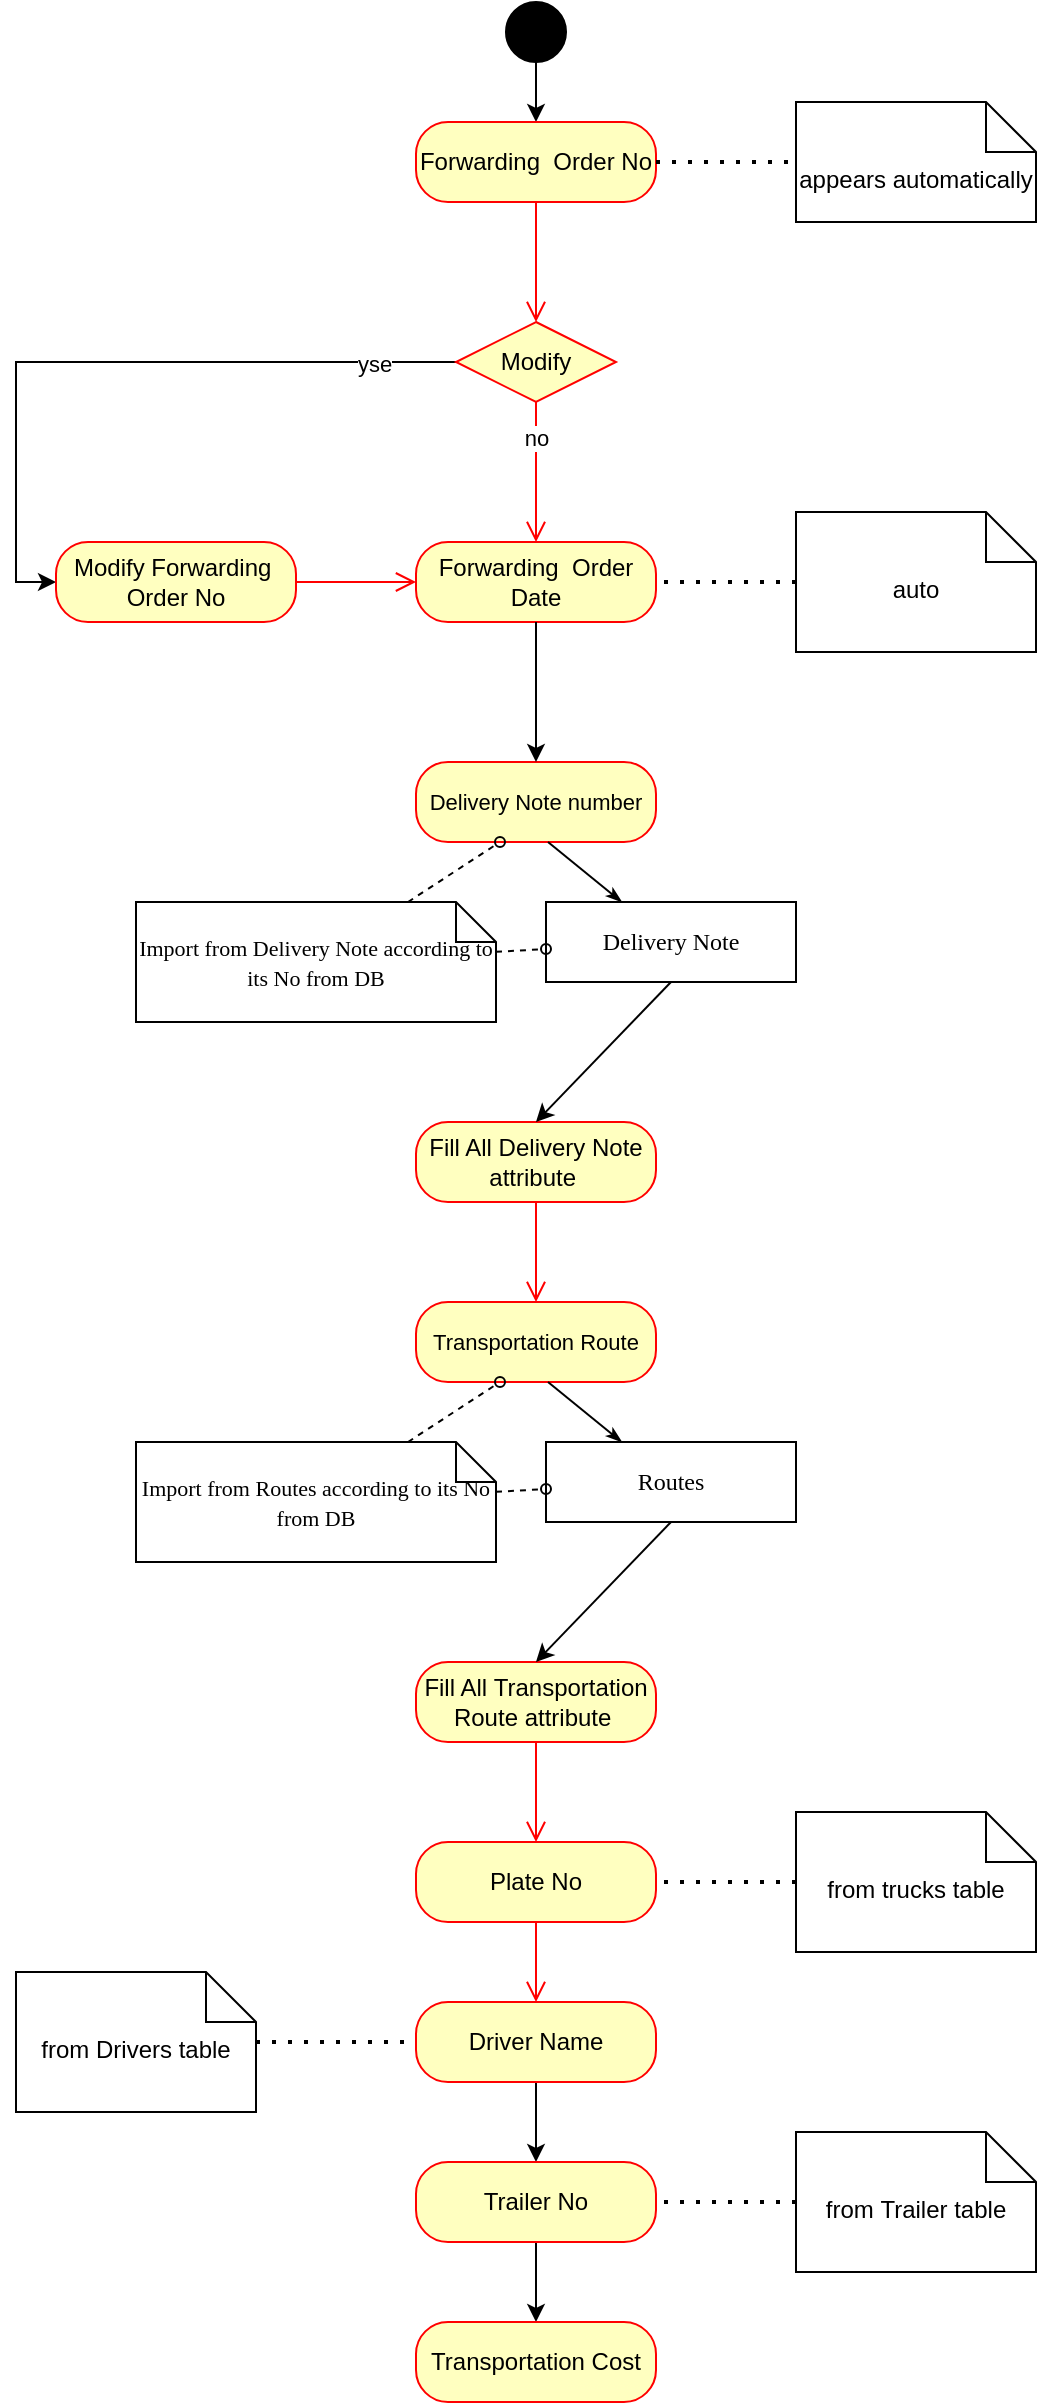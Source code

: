 <mxfile version="21.6.5" type="github">
  <diagram name="Page-1" id="gfGlwEMGmDlHoKh-awRl">
    <mxGraphModel dx="1259" dy="666" grid="1" gridSize="10" guides="1" tooltips="1" connect="1" arrows="1" fold="1" page="1" pageScale="1" pageWidth="850" pageHeight="1100" math="0" shadow="0">
      <root>
        <mxCell id="0" />
        <mxCell id="1" parent="0" />
        <mxCell id="BUs_5w1TpyVjr6DcVBMl-1" value="" style="edgeStyle=orthogonalEdgeStyle;rounded=0;orthogonalLoop=1;jettySize=auto;html=1;" edge="1" parent="1" source="BUs_5w1TpyVjr6DcVBMl-2" target="BUs_5w1TpyVjr6DcVBMl-3">
          <mxGeometry relative="1" as="geometry" />
        </mxCell>
        <mxCell id="BUs_5w1TpyVjr6DcVBMl-2" value="" style="ellipse;fillColor=strokeColor;html=1;" vertex="1" parent="1">
          <mxGeometry x="405" y="20" width="30" height="30" as="geometry" />
        </mxCell>
        <mxCell id="BUs_5w1TpyVjr6DcVBMl-3" value="Forwarding&amp;nbsp; Order No" style="rounded=1;whiteSpace=wrap;html=1;arcSize=40;fontColor=#000000;fillColor=#ffffc0;strokeColor=#ff0000;" vertex="1" parent="1">
          <mxGeometry x="360" y="80" width="120" height="40" as="geometry" />
        </mxCell>
        <mxCell id="BUs_5w1TpyVjr6DcVBMl-4" value="" style="edgeStyle=orthogonalEdgeStyle;html=1;verticalAlign=bottom;endArrow=open;endSize=8;strokeColor=#ff0000;rounded=0;entryX=0.5;entryY=0;entryDx=0;entryDy=0;" edge="1" parent="1" source="BUs_5w1TpyVjr6DcVBMl-3" target="BUs_5w1TpyVjr6DcVBMl-10">
          <mxGeometry relative="1" as="geometry">
            <mxPoint x="425" y="180" as="targetPoint" />
          </mxGeometry>
        </mxCell>
        <mxCell id="BUs_5w1TpyVjr6DcVBMl-5" value="Forwarding&amp;nbsp; Order Date" style="rounded=1;whiteSpace=wrap;html=1;arcSize=40;fontColor=#000000;fillColor=#ffffc0;strokeColor=#ff0000;" vertex="1" parent="1">
          <mxGeometry x="360" y="290" width="120" height="40" as="geometry" />
        </mxCell>
        <mxCell id="BUs_5w1TpyVjr6DcVBMl-6" value="appears automatically" style="shape=note2;boundedLbl=1;whiteSpace=wrap;html=1;size=25;verticalAlign=top;align=center;" vertex="1" parent="1">
          <mxGeometry x="550" y="70" width="120" height="60" as="geometry" />
        </mxCell>
        <mxCell id="BUs_5w1TpyVjr6DcVBMl-7" value="" style="endArrow=none;dashed=1;html=1;dashPattern=1 3;strokeWidth=2;rounded=0;entryX=0;entryY=0.5;entryDx=0;entryDy=0;entryPerimeter=0;exitX=1;exitY=0.5;exitDx=0;exitDy=0;" edge="1" parent="1" source="BUs_5w1TpyVjr6DcVBMl-3" target="BUs_5w1TpyVjr6DcVBMl-6">
          <mxGeometry width="50" height="50" relative="1" as="geometry">
            <mxPoint x="500" y="250" as="sourcePoint" />
            <mxPoint x="550" y="200" as="targetPoint" />
          </mxGeometry>
        </mxCell>
        <mxCell id="BUs_5w1TpyVjr6DcVBMl-8" value="" style="edgeStyle=orthogonalEdgeStyle;rounded=0;orthogonalLoop=1;jettySize=auto;html=1;entryX=0;entryY=0.5;entryDx=0;entryDy=0;" edge="1" parent="1" source="BUs_5w1TpyVjr6DcVBMl-10" target="BUs_5w1TpyVjr6DcVBMl-13">
          <mxGeometry relative="1" as="geometry">
            <mxPoint x="260" y="250" as="targetPoint" />
          </mxGeometry>
        </mxCell>
        <mxCell id="BUs_5w1TpyVjr6DcVBMl-9" value="yse" style="edgeLabel;html=1;align=center;verticalAlign=middle;resizable=0;points=[];" vertex="1" connectable="0" parent="BUs_5w1TpyVjr6DcVBMl-8">
          <mxGeometry x="-0.763" y="1" relative="1" as="geometry">
            <mxPoint as="offset" />
          </mxGeometry>
        </mxCell>
        <mxCell id="BUs_5w1TpyVjr6DcVBMl-10" value="Modify" style="rhombus;whiteSpace=wrap;html=1;fontColor=#000000;fillColor=#ffffc0;strokeColor=#ff0000;" vertex="1" parent="1">
          <mxGeometry x="380" y="180" width="80" height="40" as="geometry" />
        </mxCell>
        <mxCell id="BUs_5w1TpyVjr6DcVBMl-11" value="" style="edgeStyle=orthogonalEdgeStyle;html=1;align=left;verticalAlign=bottom;endArrow=open;endSize=8;strokeColor=#ff0000;rounded=0;entryX=0.5;entryY=0;entryDx=0;entryDy=0;exitX=0.5;exitY=1;exitDx=0;exitDy=0;" edge="1" parent="1" source="BUs_5w1TpyVjr6DcVBMl-10" target="BUs_5w1TpyVjr6DcVBMl-5">
          <mxGeometry x="-1" relative="1" as="geometry">
            <mxPoint x="100" y="220" as="targetPoint" />
            <mxPoint x="380" y="230" as="sourcePoint" />
          </mxGeometry>
        </mxCell>
        <mxCell id="BUs_5w1TpyVjr6DcVBMl-12" value="no" style="edgeLabel;html=1;align=center;verticalAlign=middle;resizable=0;points=[];" vertex="1" connectable="0" parent="BUs_5w1TpyVjr6DcVBMl-11">
          <mxGeometry x="-0.498" relative="1" as="geometry">
            <mxPoint as="offset" />
          </mxGeometry>
        </mxCell>
        <mxCell id="BUs_5w1TpyVjr6DcVBMl-13" value="Modify Forwarding&amp;nbsp; Order No" style="rounded=1;whiteSpace=wrap;html=1;arcSize=40;fontColor=#000000;fillColor=#ffffc0;strokeColor=#ff0000;" vertex="1" parent="1">
          <mxGeometry x="180" y="290" width="120" height="40" as="geometry" />
        </mxCell>
        <mxCell id="BUs_5w1TpyVjr6DcVBMl-14" value="" style="edgeStyle=orthogonalEdgeStyle;html=1;verticalAlign=bottom;endArrow=open;endSize=8;strokeColor=#ff0000;rounded=0;entryX=0;entryY=0.5;entryDx=0;entryDy=0;" edge="1" parent="1" source="BUs_5w1TpyVjr6DcVBMl-13" target="BUs_5w1TpyVjr6DcVBMl-5">
          <mxGeometry relative="1" as="geometry">
            <mxPoint x="160" y="370" as="targetPoint" />
          </mxGeometry>
        </mxCell>
        <mxCell id="BUs_5w1TpyVjr6DcVBMl-15" value="auto" style="shape=note2;boundedLbl=1;whiteSpace=wrap;html=1;size=25;verticalAlign=top;align=center;" vertex="1" parent="1">
          <mxGeometry x="550" y="275" width="120" height="70" as="geometry" />
        </mxCell>
        <mxCell id="BUs_5w1TpyVjr6DcVBMl-16" value="" style="endArrow=none;dashed=1;html=1;dashPattern=1 3;strokeWidth=2;rounded=0;entryX=1;entryY=0.5;entryDx=0;entryDy=0;exitX=0;exitY=0.5;exitDx=0;exitDy=0;exitPerimeter=0;" edge="1" parent="1" source="BUs_5w1TpyVjr6DcVBMl-15" target="BUs_5w1TpyVjr6DcVBMl-5">
          <mxGeometry width="50" height="50" relative="1" as="geometry">
            <mxPoint x="400" y="340" as="sourcePoint" />
            <mxPoint x="450" y="290" as="targetPoint" />
          </mxGeometry>
        </mxCell>
        <mxCell id="BUs_5w1TpyVjr6DcVBMl-19" value="&lt;font style=&quot;font-size: 11px;&quot;&gt;Delivery Note number&lt;/font&gt;" style="rounded=1;whiteSpace=wrap;html=1;arcSize=40;fontColor=#000000;fillColor=#ffffc0;strokeColor=#ff0000;" vertex="1" parent="1">
          <mxGeometry x="360" y="400" width="120" height="40" as="geometry" />
        </mxCell>
        <mxCell id="BUs_5w1TpyVjr6DcVBMl-20" style="edgeStyle=none;rounded=0;html=1;labelBackgroundColor=none;startArrow=none;startFill=0;startSize=5;endArrow=classicThin;endFill=1;endSize=5;jettySize=auto;orthogonalLoop=1;strokeWidth=1;fontFamily=Verdana;fontSize=12" edge="1" parent="1" target="BUs_5w1TpyVjr6DcVBMl-21">
          <mxGeometry relative="1" as="geometry">
            <mxPoint x="426" y="440" as="sourcePoint" />
          </mxGeometry>
        </mxCell>
        <mxCell id="BUs_5w1TpyVjr6DcVBMl-21" value="Delivery Note" style="rounded=0;whiteSpace=wrap;html=1;shadow=0;comic=0;labelBackgroundColor=none;strokeWidth=1;fontFamily=Verdana;fontSize=12;align=center;arcSize=50;" vertex="1" parent="1">
          <mxGeometry x="425" y="470" width="125" height="40" as="geometry" />
        </mxCell>
        <mxCell id="BUs_5w1TpyVjr6DcVBMl-22" style="edgeStyle=none;rounded=0;html=1;dashed=1;labelBackgroundColor=none;startArrow=none;startFill=0;startSize=5;endArrow=oval;endFill=0;endSize=5;jettySize=auto;orthogonalLoop=1;strokeWidth=1;fontFamily=Verdana;fontSize=12" edge="1" parent="1" source="BUs_5w1TpyVjr6DcVBMl-24">
          <mxGeometry relative="1" as="geometry">
            <mxPoint x="402" y="440" as="targetPoint" />
          </mxGeometry>
        </mxCell>
        <mxCell id="BUs_5w1TpyVjr6DcVBMl-23" style="edgeStyle=none;rounded=0;html=1;dashed=1;labelBackgroundColor=none;startArrow=none;startFill=0;startSize=5;endArrow=oval;endFill=0;endSize=5;jettySize=auto;orthogonalLoop=1;strokeWidth=1;fontFamily=Verdana;fontSize=12" edge="1" parent="1" source="BUs_5w1TpyVjr6DcVBMl-24" target="BUs_5w1TpyVjr6DcVBMl-21">
          <mxGeometry relative="1" as="geometry" />
        </mxCell>
        <mxCell id="BUs_5w1TpyVjr6DcVBMl-24" value="&lt;font style=&quot;font-size: 11px;&quot;&gt;Import from Delivery Note according to its No from DB&lt;/font&gt;" style="shape=note;whiteSpace=wrap;html=1;rounded=0;shadow=0;comic=0;labelBackgroundColor=none;strokeWidth=1;fontFamily=Verdana;fontSize=12;align=center;size=20;" vertex="1" parent="1">
          <mxGeometry x="220" y="470" width="180" height="60" as="geometry" />
        </mxCell>
        <mxCell id="BUs_5w1TpyVjr6DcVBMl-25" value="" style="endArrow=classic;html=1;rounded=0;exitX=0.5;exitY=1;exitDx=0;exitDy=0;entryX=0.5;entryY=0;entryDx=0;entryDy=0;" edge="1" parent="1" source="BUs_5w1TpyVjr6DcVBMl-5" target="BUs_5w1TpyVjr6DcVBMl-19">
          <mxGeometry width="50" height="50" relative="1" as="geometry">
            <mxPoint x="400" y="420" as="sourcePoint" />
            <mxPoint x="450" y="370" as="targetPoint" />
          </mxGeometry>
        </mxCell>
        <mxCell id="BUs_5w1TpyVjr6DcVBMl-26" value="Fill All&amp;nbsp;Delivery Note attribute&amp;nbsp;" style="rounded=1;whiteSpace=wrap;html=1;arcSize=40;fontColor=#000000;fillColor=#ffffc0;strokeColor=#ff0000;" vertex="1" parent="1">
          <mxGeometry x="360" y="580" width="120" height="40" as="geometry" />
        </mxCell>
        <mxCell id="BUs_5w1TpyVjr6DcVBMl-27" value="" style="edgeStyle=orthogonalEdgeStyle;html=1;verticalAlign=bottom;endArrow=open;endSize=8;strokeColor=#ff0000;rounded=0;entryX=0.5;entryY=0;entryDx=0;entryDy=0;" edge="1" source="BUs_5w1TpyVjr6DcVBMl-26" parent="1" target="BUs_5w1TpyVjr6DcVBMl-29">
          <mxGeometry relative="1" as="geometry">
            <mxPoint x="420" y="680" as="targetPoint" />
          </mxGeometry>
        </mxCell>
        <mxCell id="BUs_5w1TpyVjr6DcVBMl-28" value="" style="endArrow=classic;html=1;rounded=0;exitX=0.5;exitY=1;exitDx=0;exitDy=0;entryX=0.5;entryY=0;entryDx=0;entryDy=0;" edge="1" parent="1" source="BUs_5w1TpyVjr6DcVBMl-21" target="BUs_5w1TpyVjr6DcVBMl-26">
          <mxGeometry width="50" height="50" relative="1" as="geometry">
            <mxPoint x="400" y="600" as="sourcePoint" />
            <mxPoint x="450" y="550" as="targetPoint" />
          </mxGeometry>
        </mxCell>
        <mxCell id="BUs_5w1TpyVjr6DcVBMl-29" value="&lt;font style=&quot;font-size: 11px;&quot;&gt;Transportation Route&lt;/font&gt;" style="rounded=1;whiteSpace=wrap;html=1;arcSize=40;fontColor=#000000;fillColor=#ffffc0;strokeColor=#ff0000;" vertex="1" parent="1">
          <mxGeometry x="360" y="670" width="120" height="40" as="geometry" />
        </mxCell>
        <mxCell id="BUs_5w1TpyVjr6DcVBMl-30" style="edgeStyle=none;rounded=0;html=1;labelBackgroundColor=none;startArrow=none;startFill=0;startSize=5;endArrow=classicThin;endFill=1;endSize=5;jettySize=auto;orthogonalLoop=1;strokeWidth=1;fontFamily=Verdana;fontSize=12" edge="1" parent="1" target="BUs_5w1TpyVjr6DcVBMl-31">
          <mxGeometry relative="1" as="geometry">
            <mxPoint x="426" y="710" as="sourcePoint" />
          </mxGeometry>
        </mxCell>
        <mxCell id="BUs_5w1TpyVjr6DcVBMl-31" value="Routes" style="rounded=0;whiteSpace=wrap;html=1;shadow=0;comic=0;labelBackgroundColor=none;strokeWidth=1;fontFamily=Verdana;fontSize=12;align=center;arcSize=50;" vertex="1" parent="1">
          <mxGeometry x="425" y="740" width="125" height="40" as="geometry" />
        </mxCell>
        <mxCell id="BUs_5w1TpyVjr6DcVBMl-32" style="edgeStyle=none;rounded=0;html=1;dashed=1;labelBackgroundColor=none;startArrow=none;startFill=0;startSize=5;endArrow=oval;endFill=0;endSize=5;jettySize=auto;orthogonalLoop=1;strokeWidth=1;fontFamily=Verdana;fontSize=12" edge="1" parent="1" source="BUs_5w1TpyVjr6DcVBMl-34">
          <mxGeometry relative="1" as="geometry">
            <mxPoint x="402" y="710" as="targetPoint" />
          </mxGeometry>
        </mxCell>
        <mxCell id="BUs_5w1TpyVjr6DcVBMl-33" style="edgeStyle=none;rounded=0;html=1;dashed=1;labelBackgroundColor=none;startArrow=none;startFill=0;startSize=5;endArrow=oval;endFill=0;endSize=5;jettySize=auto;orthogonalLoop=1;strokeWidth=1;fontFamily=Verdana;fontSize=12" edge="1" parent="1" source="BUs_5w1TpyVjr6DcVBMl-34" target="BUs_5w1TpyVjr6DcVBMl-31">
          <mxGeometry relative="1" as="geometry" />
        </mxCell>
        <mxCell id="BUs_5w1TpyVjr6DcVBMl-34" value="&lt;font style=&quot;font-size: 11px;&quot;&gt;Import from Routes according to its No from DB&lt;/font&gt;" style="shape=note;whiteSpace=wrap;html=1;rounded=0;shadow=0;comic=0;labelBackgroundColor=none;strokeWidth=1;fontFamily=Verdana;fontSize=12;align=center;size=20;" vertex="1" parent="1">
          <mxGeometry x="220" y="740" width="180" height="60" as="geometry" />
        </mxCell>
        <mxCell id="BUs_5w1TpyVjr6DcVBMl-36" value="Fill All&amp;nbsp;Transportation Route attribute&amp;nbsp;" style="rounded=1;whiteSpace=wrap;html=1;arcSize=40;fontColor=#000000;fillColor=#ffffc0;strokeColor=#ff0000;" vertex="1" parent="1">
          <mxGeometry x="360" y="850" width="120" height="40" as="geometry" />
        </mxCell>
        <mxCell id="BUs_5w1TpyVjr6DcVBMl-37" value="" style="edgeStyle=orthogonalEdgeStyle;html=1;verticalAlign=bottom;endArrow=open;endSize=8;strokeColor=#ff0000;rounded=0;entryX=0.5;entryY=0;entryDx=0;entryDy=0;" edge="1" parent="1" source="BUs_5w1TpyVjr6DcVBMl-36" target="BUs_5w1TpyVjr6DcVBMl-39">
          <mxGeometry relative="1" as="geometry">
            <mxPoint x="420" y="950" as="targetPoint" />
          </mxGeometry>
        </mxCell>
        <mxCell id="BUs_5w1TpyVjr6DcVBMl-38" value="" style="endArrow=classic;html=1;rounded=0;exitX=0.5;exitY=1;exitDx=0;exitDy=0;entryX=0.5;entryY=0;entryDx=0;entryDy=0;" edge="1" parent="1" source="BUs_5w1TpyVjr6DcVBMl-31" target="BUs_5w1TpyVjr6DcVBMl-36">
          <mxGeometry width="50" height="50" relative="1" as="geometry">
            <mxPoint x="400" y="870" as="sourcePoint" />
            <mxPoint x="450" y="820" as="targetPoint" />
          </mxGeometry>
        </mxCell>
        <mxCell id="BUs_5w1TpyVjr6DcVBMl-39" value="Plate No" style="rounded=1;whiteSpace=wrap;html=1;arcSize=40;fontColor=#000000;fillColor=#ffffc0;strokeColor=#ff0000;" vertex="1" parent="1">
          <mxGeometry x="360" y="940" width="120" height="40" as="geometry" />
        </mxCell>
        <mxCell id="BUs_5w1TpyVjr6DcVBMl-40" value="" style="edgeStyle=orthogonalEdgeStyle;html=1;verticalAlign=bottom;endArrow=open;endSize=8;strokeColor=#ff0000;rounded=0;" edge="1" source="BUs_5w1TpyVjr6DcVBMl-39" parent="1" target="BUs_5w1TpyVjr6DcVBMl-42">
          <mxGeometry relative="1" as="geometry">
            <mxPoint x="420" y="1080" as="targetPoint" />
          </mxGeometry>
        </mxCell>
        <mxCell id="BUs_5w1TpyVjr6DcVBMl-44" value="" style="edgeStyle=orthogonalEdgeStyle;rounded=0;orthogonalLoop=1;jettySize=auto;html=1;" edge="1" parent="1" source="BUs_5w1TpyVjr6DcVBMl-42" target="BUs_5w1TpyVjr6DcVBMl-43">
          <mxGeometry relative="1" as="geometry" />
        </mxCell>
        <mxCell id="BUs_5w1TpyVjr6DcVBMl-42" value="Driver Name" style="rounded=1;whiteSpace=wrap;html=1;arcSize=40;fontColor=#000000;fillColor=#ffffc0;strokeColor=#ff0000;" vertex="1" parent="1">
          <mxGeometry x="360" y="1020" width="120" height="40" as="geometry" />
        </mxCell>
        <mxCell id="BUs_5w1TpyVjr6DcVBMl-46" value="" style="edgeStyle=orthogonalEdgeStyle;rounded=0;orthogonalLoop=1;jettySize=auto;html=1;" edge="1" parent="1" source="BUs_5w1TpyVjr6DcVBMl-43" target="BUs_5w1TpyVjr6DcVBMl-45">
          <mxGeometry relative="1" as="geometry" />
        </mxCell>
        <mxCell id="BUs_5w1TpyVjr6DcVBMl-43" value="Trailer No" style="rounded=1;whiteSpace=wrap;html=1;arcSize=40;fontColor=#000000;fillColor=#ffffc0;strokeColor=#ff0000;" vertex="1" parent="1">
          <mxGeometry x="360" y="1100" width="120" height="40" as="geometry" />
        </mxCell>
        <mxCell id="BUs_5w1TpyVjr6DcVBMl-45" value="Transportation Cost" style="rounded=1;whiteSpace=wrap;html=1;arcSize=40;fontColor=#000000;fillColor=#ffffc0;strokeColor=#ff0000;" vertex="1" parent="1">
          <mxGeometry x="360" y="1180" width="120" height="40" as="geometry" />
        </mxCell>
        <mxCell id="BUs_5w1TpyVjr6DcVBMl-47" value="from Drivers table" style="shape=note2;boundedLbl=1;whiteSpace=wrap;html=1;size=25;verticalAlign=top;align=center;" vertex="1" parent="1">
          <mxGeometry x="160" y="1005" width="120" height="70" as="geometry" />
        </mxCell>
        <mxCell id="BUs_5w1TpyVjr6DcVBMl-48" value="" style="endArrow=none;dashed=1;html=1;dashPattern=1 3;strokeWidth=2;rounded=0;entryX=0;entryY=0.5;entryDx=0;entryDy=0;exitX=1;exitY=0.5;exitDx=0;exitDy=0;exitPerimeter=0;" edge="1" parent="1" source="BUs_5w1TpyVjr6DcVBMl-47" target="BUs_5w1TpyVjr6DcVBMl-42">
          <mxGeometry width="50" height="50" relative="1" as="geometry">
            <mxPoint x="30" y="1070" as="sourcePoint" />
            <mxPoint x="110" y="1040" as="targetPoint" />
          </mxGeometry>
        </mxCell>
        <mxCell id="BUs_5w1TpyVjr6DcVBMl-49" value="from&amp;nbsp;Trailer table" style="shape=note2;boundedLbl=1;whiteSpace=wrap;html=1;size=25;verticalAlign=top;align=center;" vertex="1" parent="1">
          <mxGeometry x="550" y="1085" width="120" height="70" as="geometry" />
        </mxCell>
        <mxCell id="BUs_5w1TpyVjr6DcVBMl-50" value="" style="endArrow=none;dashed=1;html=1;dashPattern=1 3;strokeWidth=2;rounded=0;entryX=1;entryY=0.5;entryDx=0;entryDy=0;exitX=0;exitY=0.5;exitDx=0;exitDy=0;exitPerimeter=0;" edge="1" parent="1" source="BUs_5w1TpyVjr6DcVBMl-49">
          <mxGeometry width="50" height="50" relative="1" as="geometry">
            <mxPoint x="400" y="1150" as="sourcePoint" />
            <mxPoint x="480" y="1120" as="targetPoint" />
          </mxGeometry>
        </mxCell>
        <mxCell id="BUs_5w1TpyVjr6DcVBMl-51" value="from trucks table" style="shape=note2;boundedLbl=1;whiteSpace=wrap;html=1;size=25;verticalAlign=top;align=center;" vertex="1" parent="1">
          <mxGeometry x="550" y="925" width="120" height="70" as="geometry" />
        </mxCell>
        <mxCell id="BUs_5w1TpyVjr6DcVBMl-52" value="" style="endArrow=none;dashed=1;html=1;dashPattern=1 3;strokeWidth=2;rounded=0;entryX=1;entryY=0.5;entryDx=0;entryDy=0;exitX=0;exitY=0.5;exitDx=0;exitDy=0;exitPerimeter=0;" edge="1" parent="1" source="BUs_5w1TpyVjr6DcVBMl-51">
          <mxGeometry width="50" height="50" relative="1" as="geometry">
            <mxPoint x="400" y="990" as="sourcePoint" />
            <mxPoint x="480" y="960" as="targetPoint" />
          </mxGeometry>
        </mxCell>
      </root>
    </mxGraphModel>
  </diagram>
</mxfile>
